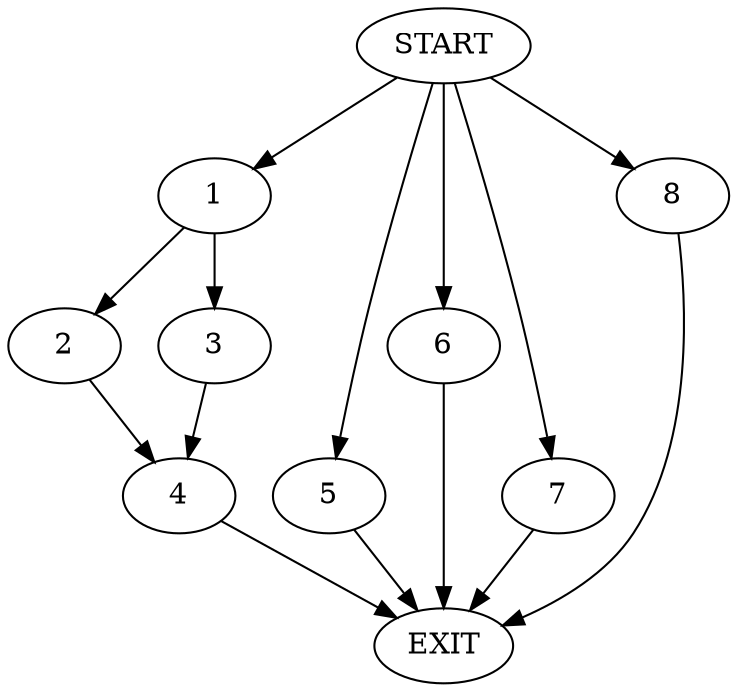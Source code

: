digraph {
0 [label="START"]
9 [label="EXIT"]
0 -> 1
1 -> 2
1 -> 3
3 -> 4
2 -> 4
4 -> 9
0 -> 5
5 -> 9
0 -> 6
6 -> 9
0 -> 7
7 -> 9
0 -> 8
8 -> 9
}
